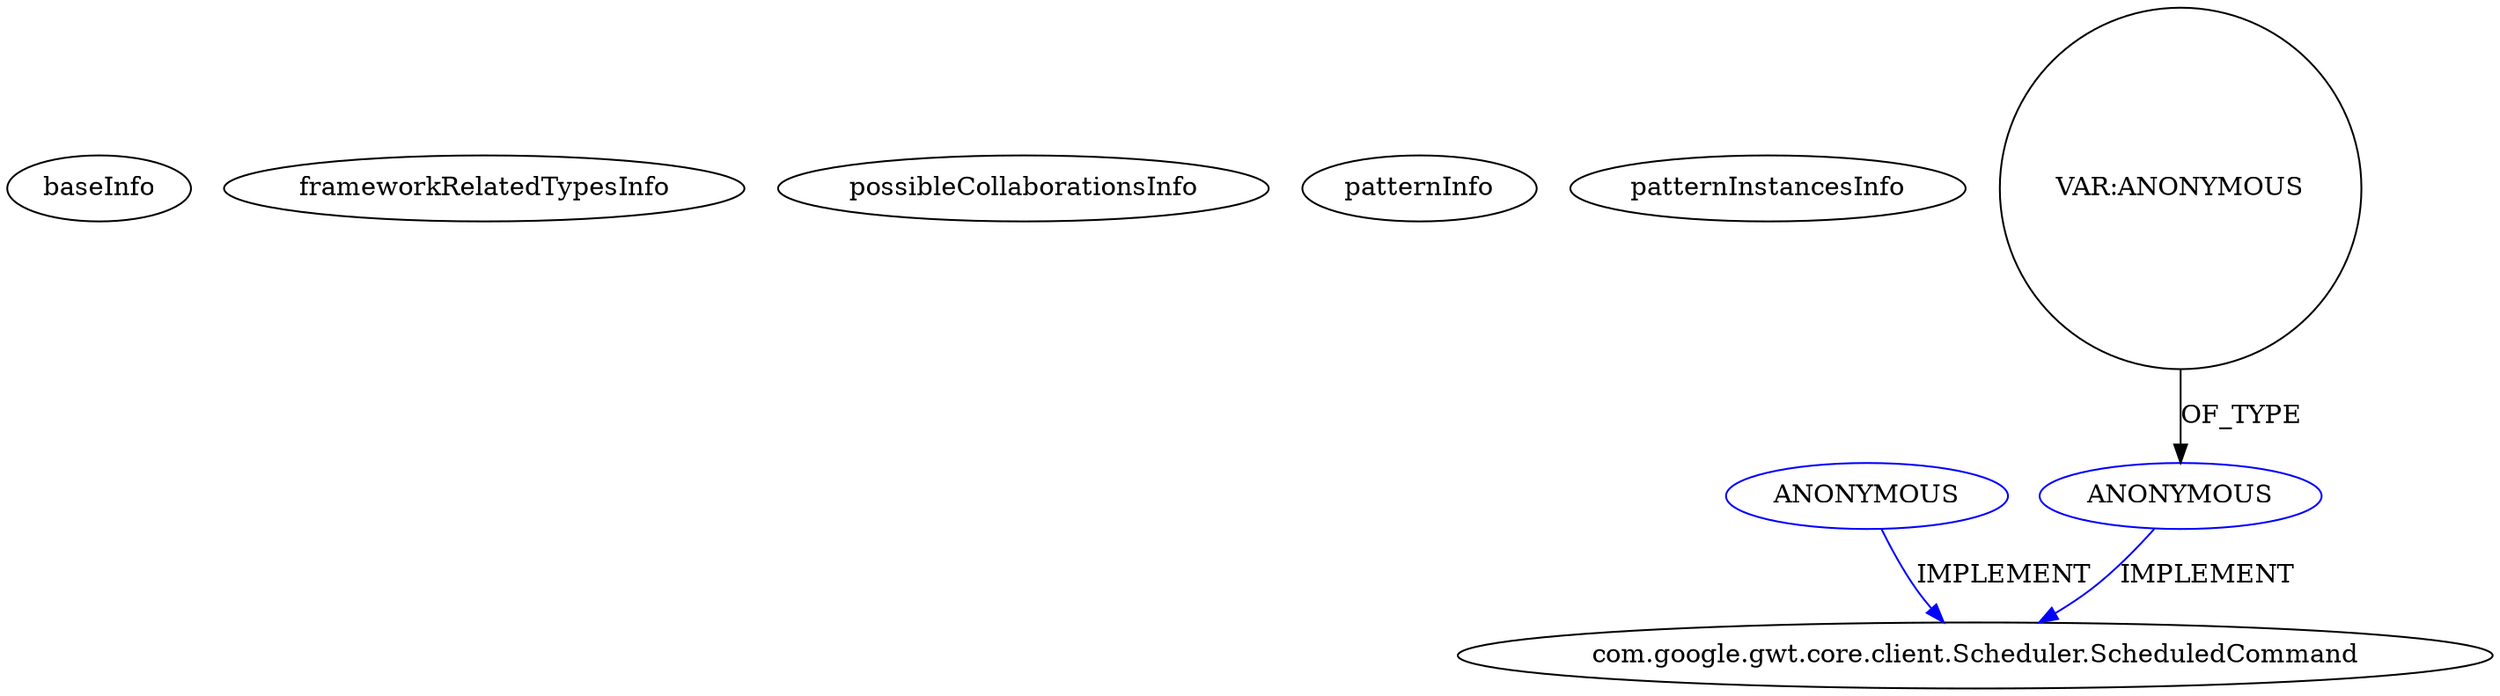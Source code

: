 digraph {
baseInfo[graphId=260,category="pattern",isAnonymous=false,possibleRelation=false]
frameworkRelatedTypesInfo[]
possibleCollaborationsInfo[]
patternInfo[frequency=4.0,patternRootClient=null]
patternInstancesInfo[0="svandecappelle-AppriseGwt~/svandecappelle-AppriseGwt/AppriseGwt-master/src/main/java/com/mizore/gwt/apprise/client/Popup.java~Popup~4518",1="jnorthrup-gwt-charts~/jnorthrup-gwt-charts/gwt-charts-master/gwt-charts/src/main/java/com/googlecode/gwt/charts/client/controls/Dashboard.java~Dashboard~3233",2="jnorthrup-gwt-charts~/jnorthrup-gwt-charts/gwt-charts-master/gwt-charts/src/main/java/com/googlecode/gwt/charts/client/ChartWidget.java~ChartWidget~3216",3="lambourg-WebGallery~/lambourg-WebGallery/WebGallery-master/client/src/com/lambourg/webgallery/client/widgets/ExpandingTextArea.java~ExpandingTextArea~3594"]
29[label="com.google.gwt.core.client.Scheduler.ScheduledCommand",vertexType="FRAMEWORK_INTERFACE_TYPE",isFrameworkType=false]
28[label="ANONYMOUS",vertexType="REFERENCE_ANONYMOUS_DECLARATION",isFrameworkType=false,color=blue]
48[label="ANONYMOUS",vertexType="REFERENCE_ANONYMOUS_DECLARATION",isFrameworkType=false,color=blue]
47[label="VAR:ANONYMOUS",vertexType="VARIABLE_EXPRESION",isFrameworkType=false,shape=circle]
48->29[label="IMPLEMENT",color=blue]
28->29[label="IMPLEMENT",color=blue]
47->48[label="OF_TYPE"]
}
